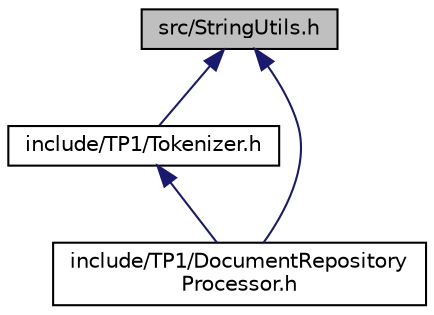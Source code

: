 digraph "src/StringUtils.h"
{
 // LATEX_PDF_SIZE
  edge [fontname="Helvetica",fontsize="10",labelfontname="Helvetica",labelfontsize="10"];
  node [fontname="Helvetica",fontsize="10",shape=record];
  Node1 [label="src/StringUtils.h",height=0.2,width=0.4,color="black", fillcolor="grey75", style="filled", fontcolor="black",tooltip="Some common utilities for strings."];
  Node1 -> Node2 [dir="back",color="midnightblue",fontsize="10",style="solid",fontname="Helvetica"];
  Node2 [label="include/TP1/Tokenizer.h",height=0.2,width=0.4,color="black", fillcolor="white", style="filled",URL="$Tokenizer_8h_source.html",tooltip=" "];
  Node2 -> Node3 [dir="back",color="midnightblue",fontsize="10",style="solid",fontname="Helvetica"];
  Node3 [label="include/TP1/DocumentRepository\lProcessor.h",height=0.2,width=0.4,color="black", fillcolor="white", style="filled",URL="$DocumentRepositoryProcessor_8h_source.html",tooltip=" "];
  Node1 -> Node3 [dir="back",color="midnightblue",fontsize="10",style="solid",fontname="Helvetica"];
}
